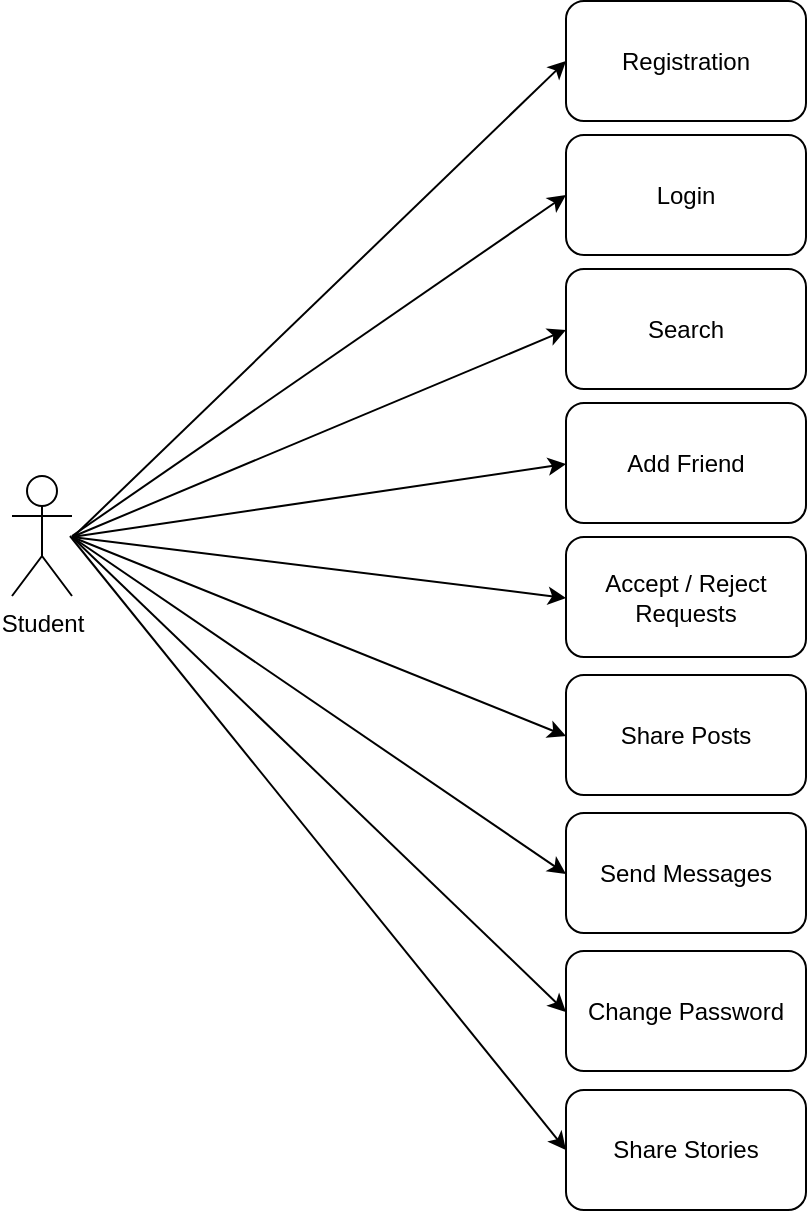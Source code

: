 <mxfile version="16.5.1" type="device"><diagram id="jRQv9SVo4Kh3odcTsv1X" name="Page-1"><mxGraphModel dx="920" dy="857" grid="0" gridSize="10" guides="1" tooltips="1" connect="1" arrows="1" fold="1" page="1" pageScale="1" pageWidth="850" pageHeight="1100" math="0" shadow="0"><root><mxCell id="0"/><mxCell id="1" parent="0"/><mxCell id="yC7mxu92NGY0QGJeE0GC-10" style="rounded=0;orthogonalLoop=1;jettySize=auto;html=1;entryX=0;entryY=0.5;entryDx=0;entryDy=0;shadow=0;sketch=0;" edge="1" parent="1" target="yC7mxu92NGY0QGJeE0GC-8"><mxGeometry relative="1" as="geometry"><mxPoint x="119" y="352" as="sourcePoint"/></mxGeometry></mxCell><mxCell id="yC7mxu92NGY0QGJeE0GC-11" style="rounded=0;orthogonalLoop=1;jettySize=auto;html=1;entryX=0;entryY=0.5;entryDx=0;entryDy=0;shadow=0;sketch=0;" edge="1" parent="1" target="yC7mxu92NGY0QGJeE0GC-7"><mxGeometry relative="1" as="geometry"><mxPoint x="118" y="352" as="sourcePoint"/></mxGeometry></mxCell><mxCell id="yC7mxu92NGY0QGJeE0GC-25" style="edgeStyle=none;rounded=0;sketch=0;orthogonalLoop=1;jettySize=auto;html=1;entryX=0;entryY=0.5;entryDx=0;entryDy=0;shadow=0;" edge="1" parent="1" target="yC7mxu92NGY0QGJeE0GC-24"><mxGeometry relative="1" as="geometry"><mxPoint x="117" y="352" as="sourcePoint"/></mxGeometry></mxCell><mxCell id="yC7mxu92NGY0QGJeE0GC-1" value="Student" style="shape=umlActor;verticalLabelPosition=bottom;verticalAlign=top;html=1;outlineConnect=0;shadow=0;sketch=0;" vertex="1" parent="1"><mxGeometry x="88" y="322" width="30" height="60" as="geometry"/></mxCell><mxCell id="yC7mxu92NGY0QGJeE0GC-2" value="Send Messages" style="rounded=1;whiteSpace=wrap;html=1;flipV=0;flipH=1;shadow=0;sketch=0;" vertex="1" parent="1"><mxGeometry x="365" y="490.5" width="120" height="60" as="geometry"/></mxCell><mxCell id="yC7mxu92NGY0QGJeE0GC-3" value="Share Posts" style="rounded=1;whiteSpace=wrap;html=1;flipV=0;flipH=1;shadow=0;sketch=0;" vertex="1" parent="1"><mxGeometry x="365" y="421.5" width="120" height="60" as="geometry"/></mxCell><mxCell id="yC7mxu92NGY0QGJeE0GC-4" value="Accept / Reject Requests" style="rounded=1;whiteSpace=wrap;html=1;flipV=0;flipH=1;shadow=0;sketch=0;" vertex="1" parent="1"><mxGeometry x="365" y="352.5" width="120" height="60" as="geometry"/></mxCell><mxCell id="yC7mxu92NGY0QGJeE0GC-5" value="Add Friend" style="rounded=1;whiteSpace=wrap;html=1;flipV=0;flipH=1;shadow=0;sketch=0;" vertex="1" parent="1"><mxGeometry x="365" y="285.5" width="120" height="60" as="geometry"/></mxCell><mxCell id="yC7mxu92NGY0QGJeE0GC-6" value="Search" style="rounded=1;whiteSpace=wrap;html=1;flipV=0;flipH=1;shadow=0;sketch=0;" vertex="1" parent="1"><mxGeometry x="365" y="218.5" width="120" height="60" as="geometry"/></mxCell><mxCell id="yC7mxu92NGY0QGJeE0GC-7" value="Login" style="rounded=1;whiteSpace=wrap;html=1;flipV=0;flipH=1;shadow=0;sketch=0;" vertex="1" parent="1"><mxGeometry x="365" y="151.5" width="120" height="60" as="geometry"/></mxCell><mxCell id="yC7mxu92NGY0QGJeE0GC-8" value="Registration" style="rounded=1;whiteSpace=wrap;html=1;flipV=0;flipH=1;shadow=0;sketch=0;" vertex="1" parent="1"><mxGeometry x="365" y="84.5" width="120" height="60" as="geometry"/></mxCell><mxCell id="yC7mxu92NGY0QGJeE0GC-9" value="Change Password" style="rounded=1;whiteSpace=wrap;html=1;flipV=0;flipH=1;shadow=0;sketch=0;" vertex="1" parent="1"><mxGeometry x="365" y="559.5" width="120" height="60" as="geometry"/></mxCell><mxCell id="yC7mxu92NGY0QGJeE0GC-18" style="rounded=0;orthogonalLoop=1;jettySize=auto;html=1;entryX=0;entryY=0.5;entryDx=0;entryDy=0;shadow=0;sketch=0;" edge="1" parent="1"><mxGeometry relative="1" as="geometry"><mxPoint x="118" y="352.5" as="sourcePoint"/><mxPoint x="365" y="383" as="targetPoint"/></mxGeometry></mxCell><mxCell id="yC7mxu92NGY0QGJeE0GC-19" style="rounded=0;orthogonalLoop=1;jettySize=auto;html=1;entryX=0;entryY=0.5;entryDx=0;entryDy=0;shadow=0;sketch=0;" edge="1" parent="1"><mxGeometry relative="1" as="geometry"><mxPoint x="118" y="352.5" as="sourcePoint"/><mxPoint x="365" y="452" as="targetPoint"/></mxGeometry></mxCell><mxCell id="yC7mxu92NGY0QGJeE0GC-20" style="rounded=0;orthogonalLoop=1;jettySize=auto;html=1;entryX=0;entryY=0.5;entryDx=0;entryDy=0;shadow=0;sketch=0;" edge="1" parent="1"><mxGeometry relative="1" as="geometry"><mxPoint x="118" y="352.5" as="sourcePoint"/><mxPoint x="365" y="521" as="targetPoint"/></mxGeometry></mxCell><mxCell id="yC7mxu92NGY0QGJeE0GC-21" style="rounded=0;orthogonalLoop=1;jettySize=auto;html=1;entryX=0;entryY=0.5;entryDx=0;entryDy=0;shadow=0;sketch=0;" edge="1" parent="1"><mxGeometry relative="1" as="geometry"><mxPoint x="118" y="352.5" as="sourcePoint"/><mxPoint x="365" y="590" as="targetPoint"/></mxGeometry></mxCell><mxCell id="yC7mxu92NGY0QGJeE0GC-22" style="rounded=0;orthogonalLoop=1;jettySize=auto;html=1;entryX=0;entryY=0.5;entryDx=0;entryDy=0;shadow=0;sketch=0;" edge="1" parent="1"><mxGeometry relative="1" as="geometry"><mxPoint x="118" y="352.5" as="sourcePoint"/><mxPoint x="365" y="316" as="targetPoint"/></mxGeometry></mxCell><mxCell id="yC7mxu92NGY0QGJeE0GC-23" style="rounded=0;orthogonalLoop=1;jettySize=auto;html=1;entryX=0;entryY=0.5;entryDx=0;entryDy=0;shadow=0;sketch=0;" edge="1" parent="1"><mxGeometry relative="1" as="geometry"><mxPoint x="118" y="352.5" as="sourcePoint"/><mxPoint x="365" y="249" as="targetPoint"/></mxGeometry></mxCell><mxCell id="yC7mxu92NGY0QGJeE0GC-24" value="Share Stories" style="rounded=1;whiteSpace=wrap;html=1;flipV=0;flipH=1;shadow=0;sketch=0;" vertex="1" parent="1"><mxGeometry x="365" y="629" width="120" height="60" as="geometry"/></mxCell></root></mxGraphModel></diagram></mxfile>